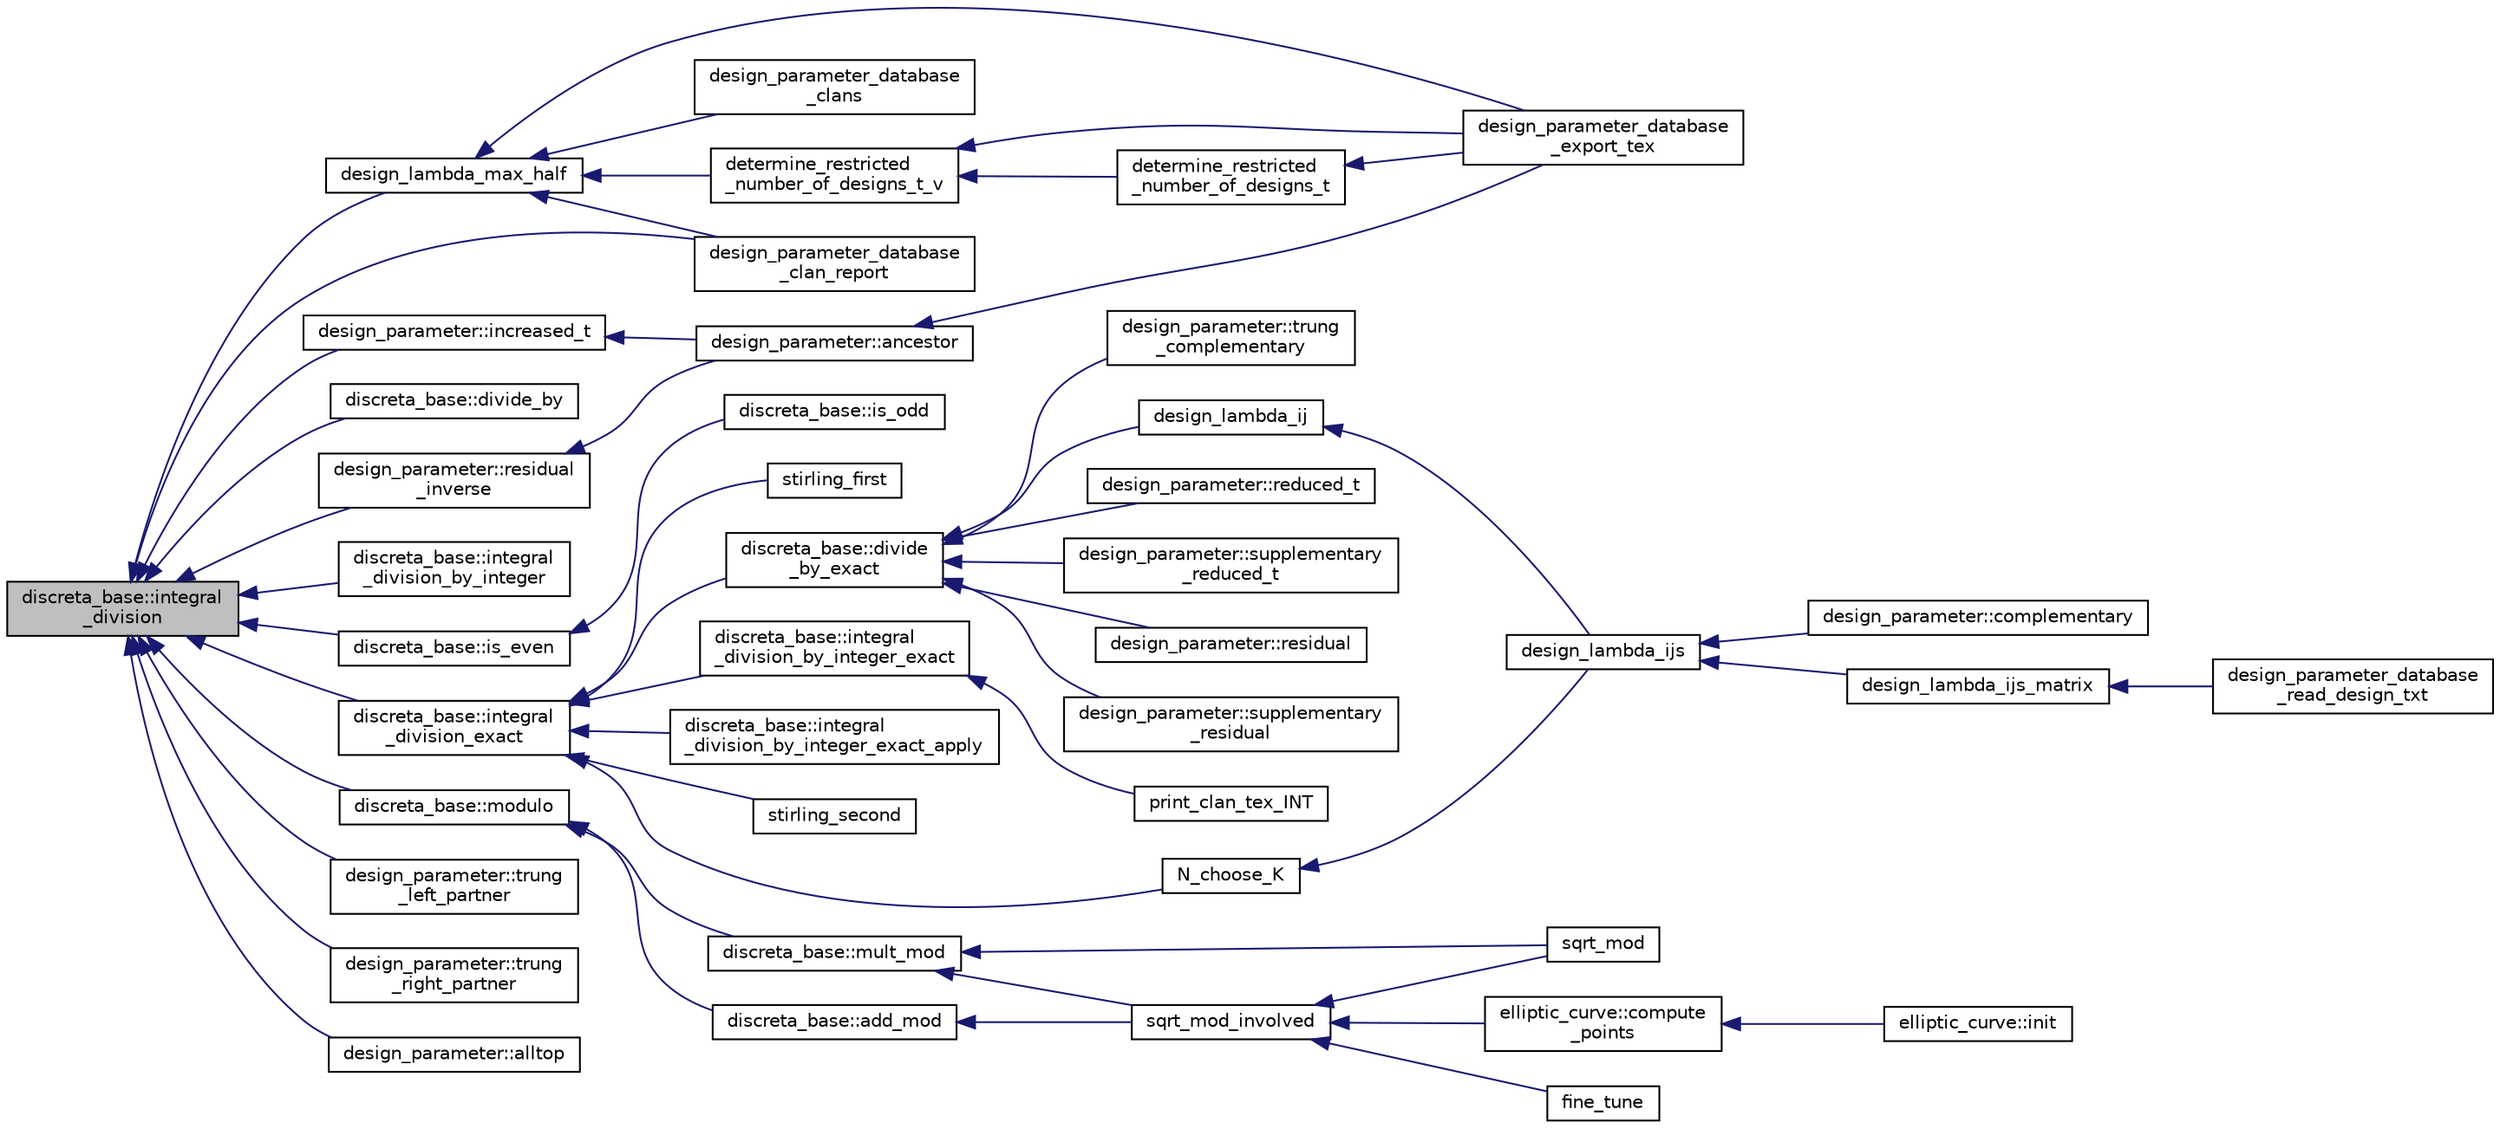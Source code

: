 digraph "discreta_base::integral_division"
{
  edge [fontname="Helvetica",fontsize="10",labelfontname="Helvetica",labelfontsize="10"];
  node [fontname="Helvetica",fontsize="10",shape=record];
  rankdir="LR";
  Node13354 [label="discreta_base::integral\l_division",height=0.2,width=0.4,color="black", fillcolor="grey75", style="filled", fontcolor="black"];
  Node13354 -> Node13355 [dir="back",color="midnightblue",fontsize="10",style="solid",fontname="Helvetica"];
  Node13355 [label="design_lambda_max_half",height=0.2,width=0.4,color="black", fillcolor="white", style="filled",URL="$d9/d60/discreta_8h.html#accb093d81f75d5cd3d46f566bba28d6a"];
  Node13355 -> Node13356 [dir="back",color="midnightblue",fontsize="10",style="solid",fontname="Helvetica"];
  Node13356 [label="design_parameter_database\l_export_tex",height=0.2,width=0.4,color="black", fillcolor="white", style="filled",URL="$d9/d60/discreta_8h.html#a075808c1cf57d126d15a0d7794716de7"];
  Node13355 -> Node13357 [dir="back",color="midnightblue",fontsize="10",style="solid",fontname="Helvetica"];
  Node13357 [label="determine_restricted\l_number_of_designs_t_v",height=0.2,width=0.4,color="black", fillcolor="white", style="filled",URL="$d9/d60/discreta_8h.html#a1f0a99cd9ed4f124762cf5224335b2b7"];
  Node13357 -> Node13356 [dir="back",color="midnightblue",fontsize="10",style="solid",fontname="Helvetica"];
  Node13357 -> Node13358 [dir="back",color="midnightblue",fontsize="10",style="solid",fontname="Helvetica"];
  Node13358 [label="determine_restricted\l_number_of_designs_t",height=0.2,width=0.4,color="black", fillcolor="white", style="filled",URL="$d9/d60/discreta_8h.html#a040387501cacb94c30c33dd6a7f25c40"];
  Node13358 -> Node13356 [dir="back",color="midnightblue",fontsize="10",style="solid",fontname="Helvetica"];
  Node13355 -> Node13359 [dir="back",color="midnightblue",fontsize="10",style="solid",fontname="Helvetica"];
  Node13359 [label="design_parameter_database\l_clans",height=0.2,width=0.4,color="black", fillcolor="white", style="filled",URL="$d9/d60/discreta_8h.html#a730cc0fd8e835bbaa467231eebffd74e"];
  Node13355 -> Node13360 [dir="back",color="midnightblue",fontsize="10",style="solid",fontname="Helvetica"];
  Node13360 [label="design_parameter_database\l_clan_report",height=0.2,width=0.4,color="black", fillcolor="white", style="filled",URL="$d9/d60/discreta_8h.html#a744595779bda605193b61d01d79ad981"];
  Node13354 -> Node13360 [dir="back",color="midnightblue",fontsize="10",style="solid",fontname="Helvetica"];
  Node13354 -> Node13361 [dir="back",color="midnightblue",fontsize="10",style="solid",fontname="Helvetica"];
  Node13361 [label="discreta_base::is_even",height=0.2,width=0.4,color="black", fillcolor="white", style="filled",URL="$d7/d71/classdiscreta__base.html#a588ab4fb1bc60455db16ea7d1e6f74ca"];
  Node13361 -> Node13362 [dir="back",color="midnightblue",fontsize="10",style="solid",fontname="Helvetica"];
  Node13362 [label="discreta_base::is_odd",height=0.2,width=0.4,color="black", fillcolor="white", style="filled",URL="$d7/d71/classdiscreta__base.html#a4fc6a621844c78d4199639ba394c31eb"];
  Node13354 -> Node13363 [dir="back",color="midnightblue",fontsize="10",style="solid",fontname="Helvetica"];
  Node13363 [label="discreta_base::divide_by",height=0.2,width=0.4,color="black", fillcolor="white", style="filled",URL="$d7/d71/classdiscreta__base.html#aa3f9d43fab5e6240202fbd7c1f5e3e74"];
  Node13354 -> Node13364 [dir="back",color="midnightblue",fontsize="10",style="solid",fontname="Helvetica"];
  Node13364 [label="discreta_base::integral\l_division_exact",height=0.2,width=0.4,color="black", fillcolor="white", style="filled",URL="$d7/d71/classdiscreta__base.html#a77aa5f7ddec1f6baa8fb39fa16f479af"];
  Node13364 -> Node13365 [dir="back",color="midnightblue",fontsize="10",style="solid",fontname="Helvetica"];
  Node13365 [label="discreta_base::divide\l_by_exact",height=0.2,width=0.4,color="black", fillcolor="white", style="filled",URL="$d7/d71/classdiscreta__base.html#a14ea31dd075b20644457db08319389ef"];
  Node13365 -> Node13366 [dir="back",color="midnightblue",fontsize="10",style="solid",fontname="Helvetica"];
  Node13366 [label="design_lambda_ij",height=0.2,width=0.4,color="black", fillcolor="white", style="filled",URL="$d9/d60/discreta_8h.html#a26d7065876dd8456e46e4bbb77a97650"];
  Node13366 -> Node13367 [dir="back",color="midnightblue",fontsize="10",style="solid",fontname="Helvetica"];
  Node13367 [label="design_lambda_ijs",height=0.2,width=0.4,color="black", fillcolor="white", style="filled",URL="$d9/d60/discreta_8h.html#a89f8e89e9ddb69c6871c43b5253363f2"];
  Node13367 -> Node13368 [dir="back",color="midnightblue",fontsize="10",style="solid",fontname="Helvetica"];
  Node13368 [label="design_lambda_ijs_matrix",height=0.2,width=0.4,color="black", fillcolor="white", style="filled",URL="$d9/d60/discreta_8h.html#a77a457666b8a4a24f1208d257a53f3fb"];
  Node13368 -> Node13369 [dir="back",color="midnightblue",fontsize="10",style="solid",fontname="Helvetica"];
  Node13369 [label="design_parameter_database\l_read_design_txt",height=0.2,width=0.4,color="black", fillcolor="white", style="filled",URL="$d9/d60/discreta_8h.html#ac12f39c2d57b543c801c36d26f237ac7"];
  Node13367 -> Node13370 [dir="back",color="midnightblue",fontsize="10",style="solid",fontname="Helvetica"];
  Node13370 [label="design_parameter::complementary",height=0.2,width=0.4,color="black", fillcolor="white", style="filled",URL="$da/d94/classdesign__parameter.html#a9025f18483dfe3f57eecfc6a603b7df1"];
  Node13365 -> Node13371 [dir="back",color="midnightblue",fontsize="10",style="solid",fontname="Helvetica"];
  Node13371 [label="design_parameter::reduced_t",height=0.2,width=0.4,color="black", fillcolor="white", style="filled",URL="$da/d94/classdesign__parameter.html#a5915575234fd91b3419a36c40f0bc374"];
  Node13365 -> Node13372 [dir="back",color="midnightblue",fontsize="10",style="solid",fontname="Helvetica"];
  Node13372 [label="design_parameter::supplementary\l_reduced_t",height=0.2,width=0.4,color="black", fillcolor="white", style="filled",URL="$da/d94/classdesign__parameter.html#ace491a14da6337d02eb91fd090c72345"];
  Node13365 -> Node13373 [dir="back",color="midnightblue",fontsize="10",style="solid",fontname="Helvetica"];
  Node13373 [label="design_parameter::residual",height=0.2,width=0.4,color="black", fillcolor="white", style="filled",URL="$da/d94/classdesign__parameter.html#a927b3017b92919197fa53d9888409411"];
  Node13365 -> Node13374 [dir="back",color="midnightblue",fontsize="10",style="solid",fontname="Helvetica"];
  Node13374 [label="design_parameter::supplementary\l_residual",height=0.2,width=0.4,color="black", fillcolor="white", style="filled",URL="$da/d94/classdesign__parameter.html#a5bbeb7775c2bd761d50a7b32044d6963"];
  Node13365 -> Node13375 [dir="back",color="midnightblue",fontsize="10",style="solid",fontname="Helvetica"];
  Node13375 [label="design_parameter::trung\l_complementary",height=0.2,width=0.4,color="black", fillcolor="white", style="filled",URL="$da/d94/classdesign__parameter.html#a2de27fa4f3a609b37620207144807175"];
  Node13364 -> Node13376 [dir="back",color="midnightblue",fontsize="10",style="solid",fontname="Helvetica"];
  Node13376 [label="discreta_base::integral\l_division_by_integer_exact",height=0.2,width=0.4,color="black", fillcolor="white", style="filled",URL="$d7/d71/classdiscreta__base.html#a0c0f9fcd2ef1fb56a51bbd93e0411b49"];
  Node13376 -> Node13377 [dir="back",color="midnightblue",fontsize="10",style="solid",fontname="Helvetica"];
  Node13377 [label="print_clan_tex_INT",height=0.2,width=0.4,color="black", fillcolor="white", style="filled",URL="$d9/d60/discreta_8h.html#a6940852a56bea54b6b60aa35e5894664"];
  Node13364 -> Node13378 [dir="back",color="midnightblue",fontsize="10",style="solid",fontname="Helvetica"];
  Node13378 [label="discreta_base::integral\l_division_by_integer_exact_apply",height=0.2,width=0.4,color="black", fillcolor="white", style="filled",URL="$d7/d71/classdiscreta__base.html#ae3e8cc479b6823e0ffc1d9b1e0e9d0e7"];
  Node13364 -> Node13379 [dir="back",color="midnightblue",fontsize="10",style="solid",fontname="Helvetica"];
  Node13379 [label="stirling_second",height=0.2,width=0.4,color="black", fillcolor="white", style="filled",URL="$d3/d72/global_8_c.html#a97414d48b4630aa231d26a78ae3158af"];
  Node13364 -> Node13380 [dir="back",color="midnightblue",fontsize="10",style="solid",fontname="Helvetica"];
  Node13380 [label="stirling_first",height=0.2,width=0.4,color="black", fillcolor="white", style="filled",URL="$d3/d72/global_8_c.html#adb2788e2fccfe63b84d5c2d118c07b5f"];
  Node13364 -> Node13381 [dir="back",color="midnightblue",fontsize="10",style="solid",fontname="Helvetica"];
  Node13381 [label="N_choose_K",height=0.2,width=0.4,color="black", fillcolor="white", style="filled",URL="$d3/d72/global_8_c.html#a21dbd2ab337323b55df9230b6ded86e7"];
  Node13381 -> Node13367 [dir="back",color="midnightblue",fontsize="10",style="solid",fontname="Helvetica"];
  Node13354 -> Node13382 [dir="back",color="midnightblue",fontsize="10",style="solid",fontname="Helvetica"];
  Node13382 [label="discreta_base::integral\l_division_by_integer",height=0.2,width=0.4,color="black", fillcolor="white", style="filled",URL="$d7/d71/classdiscreta__base.html#a99ccabe98387331a67eed3a29c26d004"];
  Node13354 -> Node13383 [dir="back",color="midnightblue",fontsize="10",style="solid",fontname="Helvetica"];
  Node13383 [label="discreta_base::modulo",height=0.2,width=0.4,color="black", fillcolor="white", style="filled",URL="$d7/d71/classdiscreta__base.html#ac4ee015a4115c5f5851cb3da41c8eca0"];
  Node13383 -> Node13384 [dir="back",color="midnightblue",fontsize="10",style="solid",fontname="Helvetica"];
  Node13384 [label="discreta_base::mult_mod",height=0.2,width=0.4,color="black", fillcolor="white", style="filled",URL="$d7/d71/classdiscreta__base.html#a01f00cf6c9f4a8d6209636de98e05c30"];
  Node13384 -> Node13385 [dir="back",color="midnightblue",fontsize="10",style="solid",fontname="Helvetica"];
  Node13385 [label="sqrt_mod",height=0.2,width=0.4,color="black", fillcolor="white", style="filled",URL="$d3/d72/global_8_c.html#a8b9a700cdc4cf3ca42c28e6435945ade"];
  Node13384 -> Node13386 [dir="back",color="midnightblue",fontsize="10",style="solid",fontname="Helvetica"];
  Node13386 [label="sqrt_mod_involved",height=0.2,width=0.4,color="black", fillcolor="white", style="filled",URL="$d3/d72/global_8_c.html#acd861d9b44d7703f6f8bf7fd75b9afe6"];
  Node13386 -> Node13385 [dir="back",color="midnightblue",fontsize="10",style="solid",fontname="Helvetica"];
  Node13386 -> Node13387 [dir="back",color="midnightblue",fontsize="10",style="solid",fontname="Helvetica"];
  Node13387 [label="fine_tune",height=0.2,width=0.4,color="black", fillcolor="white", style="filled",URL="$d3/d72/global_8_c.html#ab1f4f7f57240dfae62fb2126547fa8e6"];
  Node13386 -> Node13388 [dir="back",color="midnightblue",fontsize="10",style="solid",fontname="Helvetica"];
  Node13388 [label="elliptic_curve::compute\l_points",height=0.2,width=0.4,color="black", fillcolor="white", style="filled",URL="$d3/dea/classelliptic__curve.html#a07f848c282b8e731d9e99e9b358d5a9a"];
  Node13388 -> Node13389 [dir="back",color="midnightblue",fontsize="10",style="solid",fontname="Helvetica"];
  Node13389 [label="elliptic_curve::init",height=0.2,width=0.4,color="black", fillcolor="white", style="filled",URL="$d3/dea/classelliptic__curve.html#a0146cb7d2585f1e15e49d77a7496190f"];
  Node13383 -> Node13390 [dir="back",color="midnightblue",fontsize="10",style="solid",fontname="Helvetica"];
  Node13390 [label="discreta_base::add_mod",height=0.2,width=0.4,color="black", fillcolor="white", style="filled",URL="$d7/d71/classdiscreta__base.html#aa8864b3f228cad737b2f3ff469bd8f63"];
  Node13390 -> Node13386 [dir="back",color="midnightblue",fontsize="10",style="solid",fontname="Helvetica"];
  Node13354 -> Node13391 [dir="back",color="midnightblue",fontsize="10",style="solid",fontname="Helvetica"];
  Node13391 [label="design_parameter::increased_t",height=0.2,width=0.4,color="black", fillcolor="white", style="filled",URL="$da/d94/classdesign__parameter.html#a8f39a90927d51e3cb3772bc98c94d7d0"];
  Node13391 -> Node13392 [dir="back",color="midnightblue",fontsize="10",style="solid",fontname="Helvetica"];
  Node13392 [label="design_parameter::ancestor",height=0.2,width=0.4,color="black", fillcolor="white", style="filled",URL="$da/d94/classdesign__parameter.html#abd616d2e29cde6f3e797abab001af0c6"];
  Node13392 -> Node13356 [dir="back",color="midnightblue",fontsize="10",style="solid",fontname="Helvetica"];
  Node13354 -> Node13393 [dir="back",color="midnightblue",fontsize="10",style="solid",fontname="Helvetica"];
  Node13393 [label="design_parameter::residual\l_inverse",height=0.2,width=0.4,color="black", fillcolor="white", style="filled",URL="$da/d94/classdesign__parameter.html#a98630a1cdc565c3c826a2636a499c5f6"];
  Node13393 -> Node13392 [dir="back",color="midnightblue",fontsize="10",style="solid",fontname="Helvetica"];
  Node13354 -> Node13394 [dir="back",color="midnightblue",fontsize="10",style="solid",fontname="Helvetica"];
  Node13394 [label="design_parameter::trung\l_left_partner",height=0.2,width=0.4,color="black", fillcolor="white", style="filled",URL="$da/d94/classdesign__parameter.html#a2a8f8342e811614d8be1f81b1f58fb7e"];
  Node13354 -> Node13395 [dir="back",color="midnightblue",fontsize="10",style="solid",fontname="Helvetica"];
  Node13395 [label="design_parameter::trung\l_right_partner",height=0.2,width=0.4,color="black", fillcolor="white", style="filled",URL="$da/d94/classdesign__parameter.html#a866f154ac4db93b6000a155c35d9f8af"];
  Node13354 -> Node13396 [dir="back",color="midnightblue",fontsize="10",style="solid",fontname="Helvetica"];
  Node13396 [label="design_parameter::alltop",height=0.2,width=0.4,color="black", fillcolor="white", style="filled",URL="$da/d94/classdesign__parameter.html#ac91d8a483974702c826889aade83cd5f"];
}

